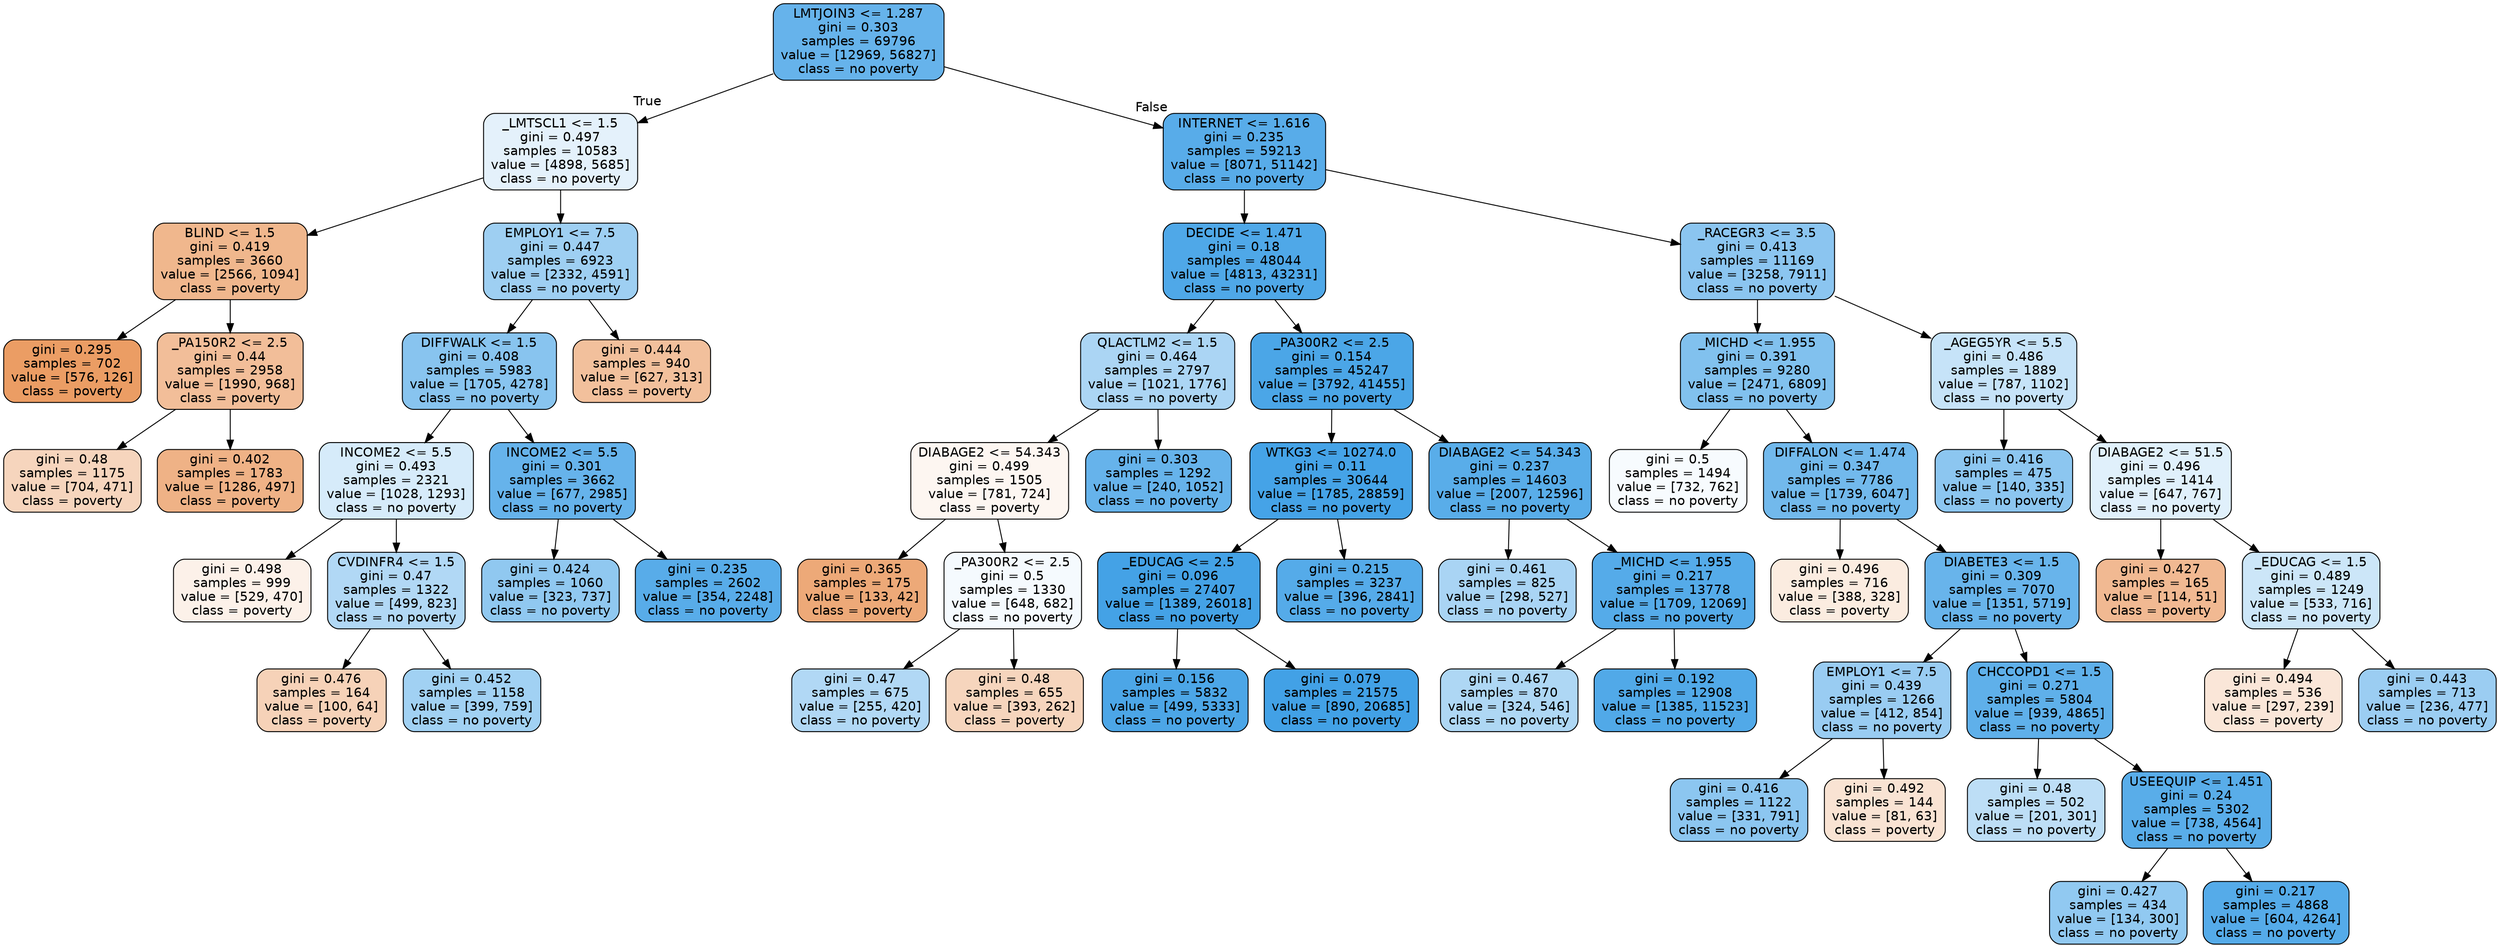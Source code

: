 digraph Tree {
node [shape=box, style="filled, rounded", color="black", fontname=helvetica] ;
edge [fontname=helvetica] ;
0 [label="LMTJOIN3 <= 1.287\ngini = 0.303\nsamples = 69796\nvalue = [12969, 56827]\nclass = no poverty", fillcolor="#66b3eb"] ;
1 [label="_LMTSCL1 <= 1.5\ngini = 0.497\nsamples = 10583\nvalue = [4898, 5685]\nclass = no poverty", fillcolor="#e4f1fb"] ;
0 -> 1 [labeldistance=2.5, labelangle=45, headlabel="True"] ;
5 [label="BLIND <= 1.5\ngini = 0.419\nsamples = 3660\nvalue = [2566, 1094]\nclass = poverty", fillcolor="#f0b78d"] ;
1 -> 5 ;
39 [label="gini = 0.295\nsamples = 702\nvalue = [576, 126]\nclass = poverty", fillcolor="#eb9d64"] ;
5 -> 39 ;
40 [label="_PA150R2 <= 2.5\ngini = 0.44\nsamples = 2958\nvalue = [1990, 968]\nclass = poverty", fillcolor="#f2be99"] ;
5 -> 40 ;
45 [label="gini = 0.48\nsamples = 1175\nvalue = [704, 471]\nclass = poverty", fillcolor="#f6d5bd"] ;
40 -> 45 ;
46 [label="gini = 0.402\nsamples = 1783\nvalue = [1286, 497]\nclass = poverty", fillcolor="#efb286"] ;
40 -> 46 ;
6 [label="EMPLOY1 <= 7.5\ngini = 0.447\nsamples = 6923\nvalue = [2332, 4591]\nclass = no poverty", fillcolor="#9ecff2"] ;
1 -> 6 ;
9 [label="DIFFWALK <= 1.5\ngini = 0.408\nsamples = 5983\nvalue = [1705, 4278]\nclass = no poverty", fillcolor="#88c4ef"] ;
6 -> 9 ;
11 [label="INCOME2 <= 5.5\ngini = 0.493\nsamples = 2321\nvalue = [1028, 1293]\nclass = no poverty", fillcolor="#d6ebfa"] ;
9 -> 11 ;
37 [label="gini = 0.498\nsamples = 999\nvalue = [529, 470]\nclass = poverty", fillcolor="#fcf1e9"] ;
11 -> 37 ;
38 [label="CVDINFR4 <= 1.5\ngini = 0.47\nsamples = 1322\nvalue = [499, 823]\nclass = no poverty", fillcolor="#b1d8f5"] ;
11 -> 38 ;
47 [label="gini = 0.476\nsamples = 164\nvalue = [100, 64]\nclass = poverty", fillcolor="#f6d2b8"] ;
38 -> 47 ;
48 [label="gini = 0.452\nsamples = 1158\nvalue = [399, 759]\nclass = no poverty", fillcolor="#a1d1f3"] ;
38 -> 48 ;
12 [label="INCOME2 <= 5.5\ngini = 0.301\nsamples = 3662\nvalue = [677, 2985]\nclass = no poverty", fillcolor="#66b3eb"] ;
9 -> 12 ;
31 [label="gini = 0.424\nsamples = 1060\nvalue = [323, 737]\nclass = no poverty", fillcolor="#90c8f0"] ;
12 -> 31 ;
32 [label="gini = 0.235\nsamples = 2602\nvalue = [354, 2248]\nclass = no poverty", fillcolor="#58ace9"] ;
12 -> 32 ;
10 [label="gini = 0.444\nsamples = 940\nvalue = [627, 313]\nclass = poverty", fillcolor="#f2c09c"] ;
6 -> 10 ;
2 [label="INTERNET <= 1.616\ngini = 0.235\nsamples = 59213\nvalue = [8071, 51142]\nclass = no poverty", fillcolor="#58ace9"] ;
0 -> 2 [labeldistance=2.5, labelangle=-45, headlabel="False"] ;
3 [label="DECIDE <= 1.471\ngini = 0.18\nsamples = 48044\nvalue = [4813, 43231]\nclass = no poverty", fillcolor="#4fa8e8"] ;
2 -> 3 ;
7 [label="QLACTLM2 <= 1.5\ngini = 0.464\nsamples = 2797\nvalue = [1021, 1776]\nclass = no poverty", fillcolor="#abd5f4"] ;
3 -> 7 ;
13 [label="DIABAGE2 <= 54.343\ngini = 0.499\nsamples = 1505\nvalue = [781, 724]\nclass = poverty", fillcolor="#fdf6f1"] ;
7 -> 13 ;
41 [label="gini = 0.365\nsamples = 175\nvalue = [133, 42]\nclass = poverty", fillcolor="#eda978"] ;
13 -> 41 ;
42 [label="_PA300R2 <= 2.5\ngini = 0.5\nsamples = 1330\nvalue = [648, 682]\nclass = no poverty", fillcolor="#f5fafe"] ;
13 -> 42 ;
43 [label="gini = 0.47\nsamples = 675\nvalue = [255, 420]\nclass = no poverty", fillcolor="#b1d8f5"] ;
42 -> 43 ;
44 [label="gini = 0.48\nsamples = 655\nvalue = [393, 262]\nclass = poverty", fillcolor="#f6d5bd"] ;
42 -> 44 ;
14 [label="gini = 0.303\nsamples = 1292\nvalue = [240, 1052]\nclass = no poverty", fillcolor="#66b3eb"] ;
7 -> 14 ;
8 [label="_PA300R2 <= 2.5\ngini = 0.154\nsamples = 45247\nvalue = [3792, 41455]\nclass = no poverty", fillcolor="#4ba6e7"] ;
3 -> 8 ;
15 [label="WTKG3 <= 10274.0\ngini = 0.11\nsamples = 30644\nvalue = [1785, 28859]\nclass = no poverty", fillcolor="#45a3e7"] ;
8 -> 15 ;
33 [label="_EDUCAG <= 2.5\ngini = 0.096\nsamples = 27407\nvalue = [1389, 26018]\nclass = no poverty", fillcolor="#44a2e6"] ;
15 -> 33 ;
57 [label="gini = 0.156\nsamples = 5832\nvalue = [499, 5333]\nclass = no poverty", fillcolor="#4ca6e7"] ;
33 -> 57 ;
58 [label="gini = 0.079\nsamples = 21575\nvalue = [890, 20685]\nclass = no poverty", fillcolor="#42a1e6"] ;
33 -> 58 ;
34 [label="gini = 0.215\nsamples = 3237\nvalue = [396, 2841]\nclass = no poverty", fillcolor="#55abe9"] ;
15 -> 34 ;
16 [label="DIABAGE2 <= 54.343\ngini = 0.237\nsamples = 14603\nvalue = [2007, 12596]\nclass = no poverty", fillcolor="#59ade9"] ;
8 -> 16 ;
17 [label="gini = 0.461\nsamples = 825\nvalue = [298, 527]\nclass = no poverty", fillcolor="#a9d4f4"] ;
16 -> 17 ;
18 [label="_MICHD <= 1.955\ngini = 0.217\nsamples = 13778\nvalue = [1709, 12069]\nclass = no poverty", fillcolor="#55abe9"] ;
16 -> 18 ;
19 [label="gini = 0.467\nsamples = 870\nvalue = [324, 546]\nclass = no poverty", fillcolor="#aed7f4"] ;
18 -> 19 ;
20 [label="gini = 0.192\nsamples = 12908\nvalue = [1385, 11523]\nclass = no poverty", fillcolor="#51a9e8"] ;
18 -> 20 ;
4 [label="_RACEGR3 <= 3.5\ngini = 0.413\nsamples = 11169\nvalue = [3258, 7911]\nclass = no poverty", fillcolor="#8bc5f0"] ;
2 -> 4 ;
21 [label="_MICHD <= 1.955\ngini = 0.391\nsamples = 9280\nvalue = [2471, 6809]\nclass = no poverty", fillcolor="#81c1ee"] ;
4 -> 21 ;
23 [label="gini = 0.5\nsamples = 1494\nvalue = [732, 762]\nclass = no poverty", fillcolor="#f7fbfe"] ;
21 -> 23 ;
24 [label="DIFFALON <= 1.474\ngini = 0.347\nsamples = 7786\nvalue = [1739, 6047]\nclass = no poverty", fillcolor="#72b9ec"] ;
21 -> 24 ;
25 [label="gini = 0.496\nsamples = 716\nvalue = [388, 328]\nclass = poverty", fillcolor="#fbece0"] ;
24 -> 25 ;
26 [label="DIABETE3 <= 1.5\ngini = 0.309\nsamples = 7070\nvalue = [1351, 5719]\nclass = no poverty", fillcolor="#68b4eb"] ;
24 -> 26 ;
27 [label="EMPLOY1 <= 7.5\ngini = 0.439\nsamples = 1266\nvalue = [412, 854]\nclass = no poverty", fillcolor="#99ccf2"] ;
26 -> 27 ;
55 [label="gini = 0.416\nsamples = 1122\nvalue = [331, 791]\nclass = no poverty", fillcolor="#8cc6f0"] ;
27 -> 55 ;
56 [label="gini = 0.492\nsamples = 144\nvalue = [81, 63]\nclass = poverty", fillcolor="#f9e3d3"] ;
27 -> 56 ;
28 [label="CHCCOPD1 <= 1.5\ngini = 0.271\nsamples = 5804\nvalue = [939, 4865]\nclass = no poverty", fillcolor="#5fb0ea"] ;
26 -> 28 ;
29 [label="gini = 0.48\nsamples = 502\nvalue = [201, 301]\nclass = no poverty", fillcolor="#bddef6"] ;
28 -> 29 ;
30 [label="USEEQUIP <= 1.451\ngini = 0.24\nsamples = 5302\nvalue = [738, 4564]\nclass = no poverty", fillcolor="#59ade9"] ;
28 -> 30 ;
35 [label="gini = 0.427\nsamples = 434\nvalue = [134, 300]\nclass = no poverty", fillcolor="#91c9f1"] ;
30 -> 35 ;
36 [label="gini = 0.217\nsamples = 4868\nvalue = [604, 4264]\nclass = no poverty", fillcolor="#55abe9"] ;
30 -> 36 ;
22 [label="_AGEG5YR <= 5.5\ngini = 0.486\nsamples = 1889\nvalue = [787, 1102]\nclass = no poverty", fillcolor="#c6e3f8"] ;
4 -> 22 ;
49 [label="gini = 0.416\nsamples = 475\nvalue = [140, 335]\nclass = no poverty", fillcolor="#8cc6f0"] ;
22 -> 49 ;
50 [label="DIABAGE2 <= 51.5\ngini = 0.496\nsamples = 1414\nvalue = [647, 767]\nclass = no poverty", fillcolor="#e0f0fb"] ;
22 -> 50 ;
51 [label="gini = 0.427\nsamples = 165\nvalue = [114, 51]\nclass = poverty", fillcolor="#f1b992"] ;
50 -> 51 ;
52 [label="_EDUCAG <= 1.5\ngini = 0.489\nsamples = 1249\nvalue = [533, 716]\nclass = no poverty", fillcolor="#cce6f8"] ;
50 -> 52 ;
53 [label="gini = 0.494\nsamples = 536\nvalue = [297, 239]\nclass = poverty", fillcolor="#fae6d8"] ;
52 -> 53 ;
54 [label="gini = 0.443\nsamples = 713\nvalue = [236, 477]\nclass = no poverty", fillcolor="#9bcdf2"] ;
52 -> 54 ;
}
